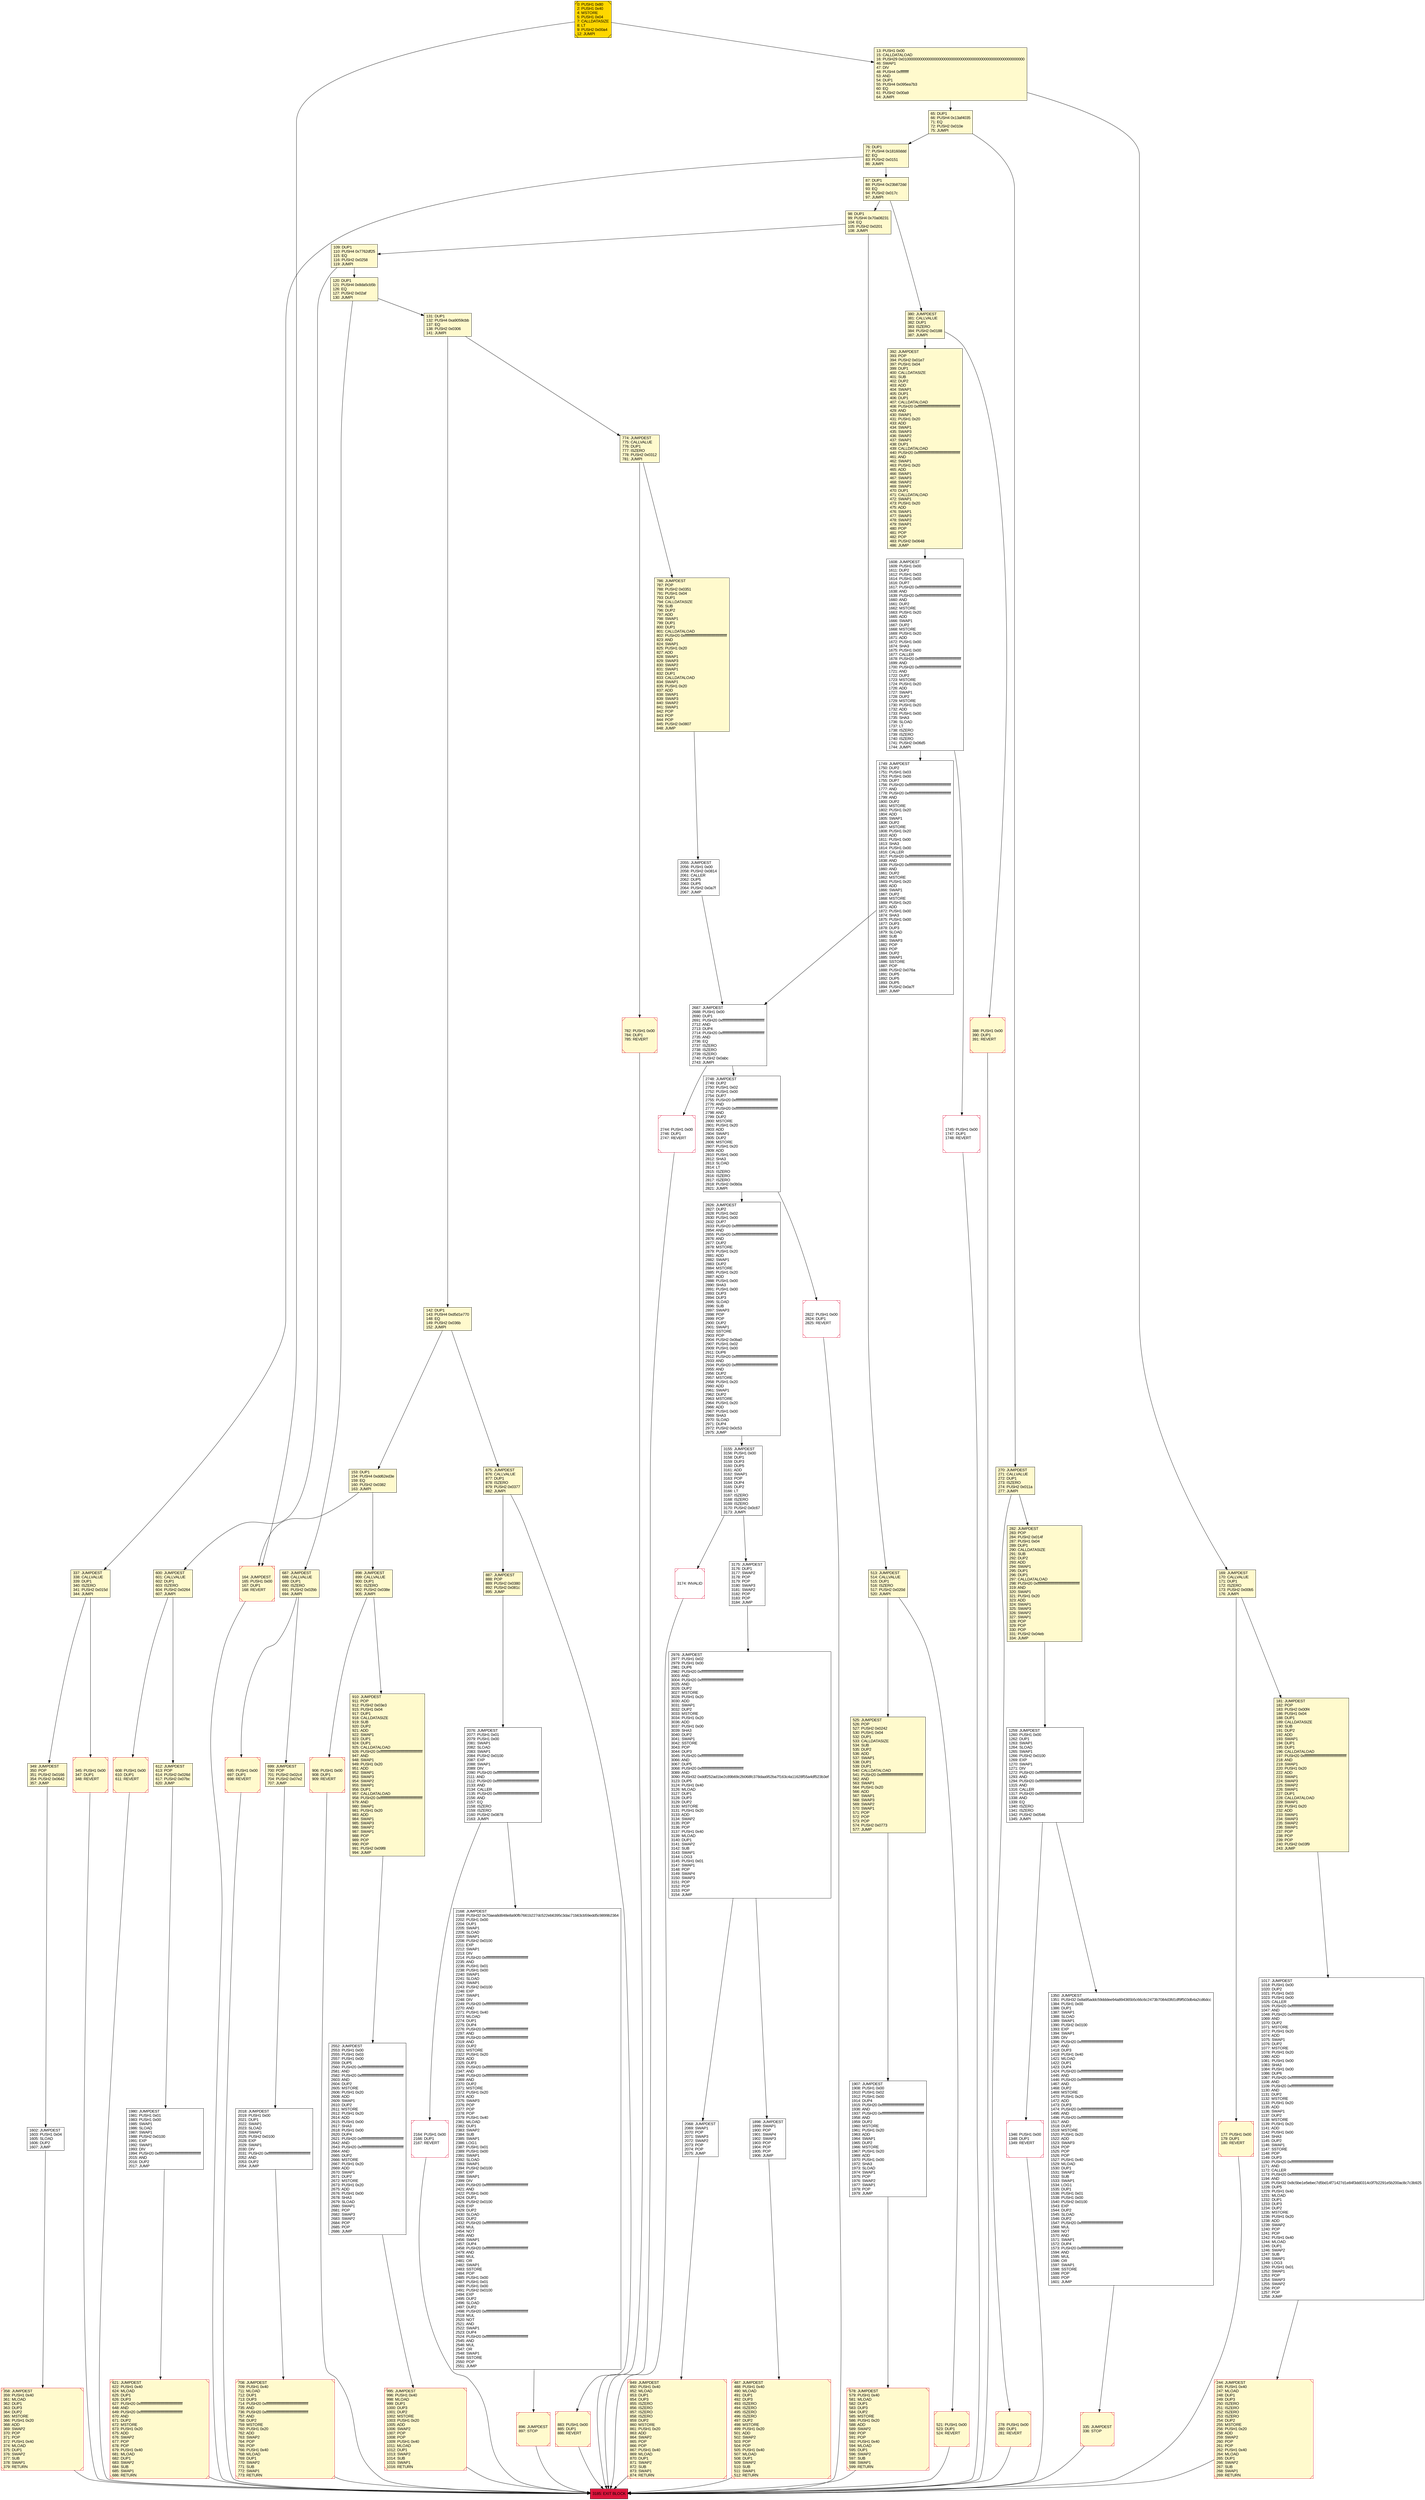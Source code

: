 digraph G {
bgcolor=transparent rankdir=UD;
node [shape=box style=filled color=black fillcolor=white fontname=arial fontcolor=black];
1907 [label="1907: JUMPDEST\l1908: PUSH1 0x00\l1910: PUSH1 0x02\l1912: PUSH1 0x00\l1914: DUP4\l1915: PUSH20 0xffffffffffffffffffffffffffffffffffffffff\l1936: AND\l1937: PUSH20 0xffffffffffffffffffffffffffffffffffffffff\l1958: AND\l1959: DUP2\l1960: MSTORE\l1961: PUSH1 0x20\l1963: ADD\l1964: SWAP1\l1965: DUP2\l1966: MSTORE\l1967: PUSH1 0x20\l1969: ADD\l1970: PUSH1 0x00\l1972: SHA3\l1973: SLOAD\l1974: SWAP1\l1975: POP\l1976: SWAP2\l1977: SWAP1\l1978: POP\l1979: JUMP\l" ];
2552 [label="2552: JUMPDEST\l2553: PUSH1 0x00\l2555: PUSH1 0x03\l2557: PUSH1 0x00\l2559: DUP5\l2560: PUSH20 0xffffffffffffffffffffffffffffffffffffffff\l2581: AND\l2582: PUSH20 0xffffffffffffffffffffffffffffffffffffffff\l2603: AND\l2604: DUP2\l2605: MSTORE\l2606: PUSH1 0x20\l2608: ADD\l2609: SWAP1\l2610: DUP2\l2611: MSTORE\l2612: PUSH1 0x20\l2614: ADD\l2615: PUSH1 0x00\l2617: SHA3\l2618: PUSH1 0x00\l2620: DUP4\l2621: PUSH20 0xffffffffffffffffffffffffffffffffffffffff\l2642: AND\l2643: PUSH20 0xffffffffffffffffffffffffffffffffffffffff\l2664: AND\l2665: DUP2\l2666: MSTORE\l2667: PUSH1 0x20\l2669: ADD\l2670: SWAP1\l2671: DUP2\l2672: MSTORE\l2673: PUSH1 0x20\l2675: ADD\l2676: PUSH1 0x00\l2678: SHA3\l2679: SLOAD\l2680: SWAP1\l2681: POP\l2682: SWAP3\l2683: SWAP2\l2684: POP\l2685: POP\l2686: JUMP\l" ];
3175 [label="3175: JUMPDEST\l3176: DUP1\l3177: SWAP2\l3178: POP\l3179: POP\l3180: SWAP3\l3181: SWAP2\l3182: POP\l3183: POP\l3184: JUMP\l" ];
1602 [label="1602: JUMPDEST\l1603: PUSH1 0x04\l1605: SLOAD\l1606: DUP2\l1607: JUMP\l" ];
177 [label="177: PUSH1 0x00\l179: DUP1\l180: REVERT\l" fillcolor=lemonchiffon shape=Msquare color=crimson ];
282 [label="282: JUMPDEST\l283: POP\l284: PUSH2 0x014f\l287: PUSH1 0x04\l289: DUP1\l290: CALLDATASIZE\l291: SUB\l292: DUP2\l293: ADD\l294: SWAP1\l295: DUP1\l296: DUP1\l297: CALLDATALOAD\l298: PUSH20 0xffffffffffffffffffffffffffffffffffffffff\l319: AND\l320: SWAP1\l321: PUSH1 0x20\l323: ADD\l324: SWAP1\l325: SWAP3\l326: SWAP2\l327: SWAP1\l328: POP\l329: POP\l330: POP\l331: PUSH2 0x04eb\l334: JUMP\l" fillcolor=lemonchiffon ];
169 [label="169: JUMPDEST\l170: CALLVALUE\l171: DUP1\l172: ISZERO\l173: PUSH2 0x00b5\l176: JUMPI\l" fillcolor=lemonchiffon ];
98 [label="98: DUP1\l99: PUSH4 0x70a08231\l104: EQ\l105: PUSH2 0x0201\l108: JUMPI\l" fillcolor=lemonchiffon ];
896 [label="896: JUMPDEST\l897: STOP\l" fillcolor=lemonchiffon shape=Msquare color=crimson ];
695 [label="695: PUSH1 0x00\l697: DUP1\l698: REVERT\l" fillcolor=lemonchiffon shape=Msquare color=crimson ];
708 [label="708: JUMPDEST\l709: PUSH1 0x40\l711: MLOAD\l712: DUP1\l713: DUP3\l714: PUSH20 0xffffffffffffffffffffffffffffffffffffffff\l735: AND\l736: PUSH20 0xffffffffffffffffffffffffffffffffffffffff\l757: AND\l758: DUP2\l759: MSTORE\l760: PUSH1 0x20\l762: ADD\l763: SWAP2\l764: POP\l765: POP\l766: PUSH1 0x40\l768: MLOAD\l769: DUP1\l770: SWAP2\l771: SUB\l772: SWAP1\l773: RETURN\l" fillcolor=lemonchiffon shape=Msquare color=crimson ];
153 [label="153: DUP1\l154: PUSH4 0xdd62ed3e\l159: EQ\l160: PUSH2 0x0382\l163: JUMPI\l" fillcolor=lemonchiffon ];
2744 [label="2744: PUSH1 0x00\l2746: DUP1\l2747: REVERT\l" shape=Msquare color=crimson ];
513 [label="513: JUMPDEST\l514: CALLVALUE\l515: DUP1\l516: ISZERO\l517: PUSH2 0x020d\l520: JUMPI\l" fillcolor=lemonchiffon ];
687 [label="687: JUMPDEST\l688: CALLVALUE\l689: DUP1\l690: ISZERO\l691: PUSH2 0x02bb\l694: JUMPI\l" fillcolor=lemonchiffon ];
525 [label="525: JUMPDEST\l526: POP\l527: PUSH2 0x0242\l530: PUSH1 0x04\l532: DUP1\l533: CALLDATASIZE\l534: SUB\l535: DUP2\l536: ADD\l537: SWAP1\l538: DUP1\l539: DUP1\l540: CALLDATALOAD\l541: PUSH20 0xffffffffffffffffffffffffffffffffffffffff\l562: AND\l563: SWAP1\l564: PUSH1 0x20\l566: ADD\l567: SWAP1\l568: SWAP3\l569: SWAP2\l570: SWAP1\l571: POP\l572: POP\l573: POP\l574: PUSH2 0x0773\l577: JUMP\l" fillcolor=lemonchiffon ];
1980 [label="1980: JUMPDEST\l1981: PUSH1 0x01\l1983: PUSH1 0x00\l1985: SWAP1\l1986: SLOAD\l1987: SWAP1\l1988: PUSH2 0x0100\l1991: EXP\l1992: SWAP1\l1993: DIV\l1994: PUSH20 0xffffffffffffffffffffffffffffffffffffffff\l2015: AND\l2016: DUP2\l2017: JUMP\l" ];
164 [label="164: JUMPDEST\l165: PUSH1 0x00\l167: DUP1\l168: REVERT\l" fillcolor=lemonchiffon shape=Msquare color=crimson ];
349 [label="349: JUMPDEST\l350: POP\l351: PUSH2 0x0166\l354: PUSH2 0x0642\l357: JUMP\l" fillcolor=lemonchiffon ];
1608 [label="1608: JUMPDEST\l1609: PUSH1 0x00\l1611: DUP2\l1612: PUSH1 0x03\l1614: PUSH1 0x00\l1616: DUP7\l1617: PUSH20 0xffffffffffffffffffffffffffffffffffffffff\l1638: AND\l1639: PUSH20 0xffffffffffffffffffffffffffffffffffffffff\l1660: AND\l1661: DUP2\l1662: MSTORE\l1663: PUSH1 0x20\l1665: ADD\l1666: SWAP1\l1667: DUP2\l1668: MSTORE\l1669: PUSH1 0x20\l1671: ADD\l1672: PUSH1 0x00\l1674: SHA3\l1675: PUSH1 0x00\l1677: CALLER\l1678: PUSH20 0xffffffffffffffffffffffffffffffffffffffff\l1699: AND\l1700: PUSH20 0xffffffffffffffffffffffffffffffffffffffff\l1721: AND\l1722: DUP2\l1723: MSTORE\l1724: PUSH1 0x20\l1726: ADD\l1727: SWAP1\l1728: DUP2\l1729: MSTORE\l1730: PUSH1 0x20\l1732: ADD\l1733: PUSH1 0x00\l1735: SHA3\l1736: SLOAD\l1737: LT\l1738: ISZERO\l1739: ISZERO\l1740: ISZERO\l1741: PUSH2 0x06d5\l1744: JUMPI\l" ];
388 [label="388: PUSH1 0x00\l390: DUP1\l391: REVERT\l" fillcolor=lemonchiffon shape=Msquare color=crimson ];
2822 [label="2822: PUSH1 0x00\l2824: DUP1\l2825: REVERT\l" shape=Msquare color=crimson ];
521 [label="521: PUSH1 0x00\l523: DUP1\l524: REVERT\l" fillcolor=lemonchiffon shape=Msquare color=crimson ];
906 [label="906: PUSH1 0x00\l908: DUP1\l909: REVERT\l" fillcolor=lemonchiffon shape=Msquare color=crimson ];
142 [label="142: DUP1\l143: PUSH4 0xd5d1e770\l148: EQ\l149: PUSH2 0x036b\l152: JUMPI\l" fillcolor=lemonchiffon ];
782 [label="782: PUSH1 0x00\l784: DUP1\l785: REVERT\l" fillcolor=lemonchiffon shape=Msquare color=crimson ];
1898 [label="1898: JUMPDEST\l1899: SWAP1\l1900: POP\l1901: SWAP4\l1902: SWAP3\l1903: POP\l1904: POP\l1905: POP\l1906: JUMP\l" ];
2068 [label="2068: JUMPDEST\l2069: SWAP1\l2070: POP\l2071: SWAP3\l2072: SWAP2\l2073: POP\l2074: POP\l2075: JUMP\l" ];
875 [label="875: JUMPDEST\l876: CALLVALUE\l877: DUP1\l878: ISZERO\l879: PUSH2 0x0377\l882: JUMPI\l" fillcolor=lemonchiffon ];
1749 [label="1749: JUMPDEST\l1750: DUP2\l1751: PUSH1 0x03\l1753: PUSH1 0x00\l1755: DUP7\l1756: PUSH20 0xffffffffffffffffffffffffffffffffffffffff\l1777: AND\l1778: PUSH20 0xffffffffffffffffffffffffffffffffffffffff\l1799: AND\l1800: DUP2\l1801: MSTORE\l1802: PUSH1 0x20\l1804: ADD\l1805: SWAP1\l1806: DUP2\l1807: MSTORE\l1808: PUSH1 0x20\l1810: ADD\l1811: PUSH1 0x00\l1813: SHA3\l1814: PUSH1 0x00\l1816: CALLER\l1817: PUSH20 0xffffffffffffffffffffffffffffffffffffffff\l1838: AND\l1839: PUSH20 0xffffffffffffffffffffffffffffffffffffffff\l1860: AND\l1861: DUP2\l1862: MSTORE\l1863: PUSH1 0x20\l1865: ADD\l1866: SWAP1\l1867: DUP2\l1868: MSTORE\l1869: PUSH1 0x20\l1871: ADD\l1872: PUSH1 0x00\l1874: SHA3\l1875: PUSH1 0x00\l1877: DUP3\l1878: DUP3\l1879: SLOAD\l1880: SUB\l1881: SWAP3\l1882: POP\l1883: POP\l1884: DUP2\l1885: SWAP1\l1886: SSTORE\l1887: POP\l1888: PUSH2 0x076a\l1891: DUP5\l1892: DUP5\l1893: DUP5\l1894: PUSH2 0x0a7f\l1897: JUMP\l" ];
278 [label="278: PUSH1 0x00\l280: DUP1\l281: REVERT\l" fillcolor=lemonchiffon shape=Msquare color=crimson ];
699 [label="699: JUMPDEST\l700: POP\l701: PUSH2 0x02c4\l704: PUSH2 0x07e2\l707: JUMP\l" fillcolor=lemonchiffon ];
887 [label="887: JUMPDEST\l888: POP\l889: PUSH2 0x0380\l892: PUSH2 0x081c\l895: JUMP\l" fillcolor=lemonchiffon ];
621 [label="621: JUMPDEST\l622: PUSH1 0x40\l624: MLOAD\l625: DUP1\l626: DUP3\l627: PUSH20 0xffffffffffffffffffffffffffffffffffffffff\l648: AND\l649: PUSH20 0xffffffffffffffffffffffffffffffffffffffff\l670: AND\l671: DUP2\l672: MSTORE\l673: PUSH1 0x20\l675: ADD\l676: SWAP2\l677: POP\l678: POP\l679: PUSH1 0x40\l681: MLOAD\l682: DUP1\l683: SWAP2\l684: SUB\l685: SWAP1\l686: RETURN\l" fillcolor=lemonchiffon shape=Msquare color=crimson ];
87 [label="87: DUP1\l88: PUSH4 0x23b872dd\l93: EQ\l94: PUSH2 0x017c\l97: JUMPI\l" fillcolor=lemonchiffon ];
608 [label="608: PUSH1 0x00\l610: DUP1\l611: REVERT\l" fillcolor=lemonchiffon shape=Msquare color=crimson ];
612 [label="612: JUMPDEST\l613: POP\l614: PUSH2 0x026d\l617: PUSH2 0x07bc\l620: JUMP\l" fillcolor=lemonchiffon ];
2748 [label="2748: JUMPDEST\l2749: DUP2\l2750: PUSH1 0x02\l2752: PUSH1 0x00\l2754: DUP7\l2755: PUSH20 0xffffffffffffffffffffffffffffffffffffffff\l2776: AND\l2777: PUSH20 0xffffffffffffffffffffffffffffffffffffffff\l2798: AND\l2799: DUP2\l2800: MSTORE\l2801: PUSH1 0x20\l2803: ADD\l2804: SWAP1\l2805: DUP2\l2806: MSTORE\l2807: PUSH1 0x20\l2809: ADD\l2810: PUSH1 0x00\l2812: SHA3\l2813: SLOAD\l2814: LT\l2815: ISZERO\l2816: ISZERO\l2817: ISZERO\l2818: PUSH2 0x0b0a\l2821: JUMPI\l" ];
120 [label="120: DUP1\l121: PUSH4 0x8da5cb5b\l126: EQ\l127: PUSH2 0x02af\l130: JUMPI\l" fillcolor=lemonchiffon ];
1350 [label="1350: JUMPDEST\l1351: PUSH32 0x8a95addc59dddee94a894365b5c66c6c2473b7084d3fd1df9f503db4a2cd6dcc\l1384: PUSH1 0x00\l1386: DUP1\l1387: SWAP1\l1388: SLOAD\l1389: SWAP1\l1390: PUSH2 0x0100\l1393: EXP\l1394: SWAP1\l1395: DIV\l1396: PUSH20 0xffffffffffffffffffffffffffffffffffffffff\l1417: AND\l1418: DUP3\l1419: PUSH1 0x40\l1421: MLOAD\l1422: DUP1\l1423: DUP4\l1424: PUSH20 0xffffffffffffffffffffffffffffffffffffffff\l1445: AND\l1446: PUSH20 0xffffffffffffffffffffffffffffffffffffffff\l1467: AND\l1468: DUP2\l1469: MSTORE\l1470: PUSH1 0x20\l1472: ADD\l1473: DUP3\l1474: PUSH20 0xffffffffffffffffffffffffffffffffffffffff\l1495: AND\l1496: PUSH20 0xffffffffffffffffffffffffffffffffffffffff\l1517: AND\l1518: DUP2\l1519: MSTORE\l1520: PUSH1 0x20\l1522: ADD\l1523: SWAP3\l1524: POP\l1525: POP\l1526: POP\l1527: PUSH1 0x40\l1529: MLOAD\l1530: DUP1\l1531: SWAP2\l1532: SUB\l1533: SWAP1\l1534: LOG1\l1535: DUP1\l1536: PUSH1 0x01\l1538: PUSH1 0x00\l1540: PUSH2 0x0100\l1543: EXP\l1544: DUP2\l1545: SLOAD\l1546: DUP2\l1547: PUSH20 0xffffffffffffffffffffffffffffffffffffffff\l1568: MUL\l1569: NOT\l1570: AND\l1571: SWAP1\l1572: DUP4\l1573: PUSH20 0xffffffffffffffffffffffffffffffffffffffff\l1594: AND\l1595: MUL\l1596: OR\l1597: SWAP1\l1598: SSTORE\l1599: POP\l1600: POP\l1601: JUMP\l" ];
244 [label="244: JUMPDEST\l245: PUSH1 0x40\l247: MLOAD\l248: DUP1\l249: DUP3\l250: ISZERO\l251: ISZERO\l252: ISZERO\l253: ISZERO\l254: DUP2\l255: MSTORE\l256: PUSH1 0x20\l258: ADD\l259: SWAP2\l260: POP\l261: POP\l262: PUSH1 0x40\l264: MLOAD\l265: DUP1\l266: SWAP2\l267: SUB\l268: SWAP1\l269: RETURN\l" fillcolor=lemonchiffon shape=Msquare color=crimson ];
2076 [label="2076: JUMPDEST\l2077: PUSH1 0x01\l2079: PUSH1 0x00\l2081: SWAP1\l2082: SLOAD\l2083: SWAP1\l2084: PUSH2 0x0100\l2087: EXP\l2088: SWAP1\l2089: DIV\l2090: PUSH20 0xffffffffffffffffffffffffffffffffffffffff\l2111: AND\l2112: PUSH20 0xffffffffffffffffffffffffffffffffffffffff\l2133: AND\l2134: CALLER\l2135: PUSH20 0xffffffffffffffffffffffffffffffffffffffff\l2156: AND\l2157: EQ\l2158: ISZERO\l2159: ISZERO\l2160: PUSH2 0x0878\l2163: JUMPI\l" ];
2826 [label="2826: JUMPDEST\l2827: DUP2\l2828: PUSH1 0x02\l2830: PUSH1 0x00\l2832: DUP7\l2833: PUSH20 0xffffffffffffffffffffffffffffffffffffffff\l2854: AND\l2855: PUSH20 0xffffffffffffffffffffffffffffffffffffffff\l2876: AND\l2877: DUP2\l2878: MSTORE\l2879: PUSH1 0x20\l2881: ADD\l2882: SWAP1\l2883: DUP2\l2884: MSTORE\l2885: PUSH1 0x20\l2887: ADD\l2888: PUSH1 0x00\l2890: SHA3\l2891: PUSH1 0x00\l2893: DUP3\l2894: DUP3\l2895: SLOAD\l2896: SUB\l2897: SWAP3\l2898: POP\l2899: POP\l2900: DUP2\l2901: SWAP1\l2902: SSTORE\l2903: POP\l2904: PUSH2 0x0ba0\l2907: PUSH1 0x02\l2909: PUSH1 0x00\l2911: DUP6\l2912: PUSH20 0xffffffffffffffffffffffffffffffffffffffff\l2933: AND\l2934: PUSH20 0xffffffffffffffffffffffffffffffffffffffff\l2955: AND\l2956: DUP2\l2957: MSTORE\l2958: PUSH1 0x20\l2960: ADD\l2961: SWAP1\l2962: DUP2\l2963: MSTORE\l2964: PUSH1 0x20\l2966: ADD\l2967: PUSH1 0x00\l2969: SHA3\l2970: SLOAD\l2971: DUP4\l2972: PUSH2 0x0c53\l2975: JUMP\l" ];
898 [label="898: JUMPDEST\l899: CALLVALUE\l900: DUP1\l901: ISZERO\l902: PUSH2 0x038e\l905: JUMPI\l" fillcolor=lemonchiffon ];
270 [label="270: JUMPDEST\l271: CALLVALUE\l272: DUP1\l273: ISZERO\l274: PUSH2 0x011a\l277: JUMPI\l" fillcolor=lemonchiffon ];
910 [label="910: JUMPDEST\l911: POP\l912: PUSH2 0x03e3\l915: PUSH1 0x04\l917: DUP1\l918: CALLDATASIZE\l919: SUB\l920: DUP2\l921: ADD\l922: SWAP1\l923: DUP1\l924: DUP1\l925: CALLDATALOAD\l926: PUSH20 0xffffffffffffffffffffffffffffffffffffffff\l947: AND\l948: SWAP1\l949: PUSH1 0x20\l951: ADD\l952: SWAP1\l953: SWAP3\l954: SWAP2\l955: SWAP1\l956: DUP1\l957: CALLDATALOAD\l958: PUSH20 0xffffffffffffffffffffffffffffffffffffffff\l979: AND\l980: SWAP1\l981: PUSH1 0x20\l983: ADD\l984: SWAP1\l985: SWAP3\l986: SWAP2\l987: SWAP1\l988: POP\l989: POP\l990: POP\l991: PUSH2 0x09f8\l994: JUMP\l" fillcolor=lemonchiffon ];
995 [label="995: JUMPDEST\l996: PUSH1 0x40\l998: MLOAD\l999: DUP1\l1000: DUP3\l1001: DUP2\l1002: MSTORE\l1003: PUSH1 0x20\l1005: ADD\l1006: SWAP2\l1007: POP\l1008: POP\l1009: PUSH1 0x40\l1011: MLOAD\l1012: DUP1\l1013: SWAP2\l1014: SUB\l1015: SWAP1\l1016: RETURN\l" fillcolor=lemonchiffon shape=Msquare color=crimson ];
883 [label="883: PUSH1 0x00\l885: DUP1\l886: REVERT\l" fillcolor=lemonchiffon shape=Msquare color=crimson ];
131 [label="131: DUP1\l132: PUSH4 0xa9059cbb\l137: EQ\l138: PUSH2 0x0306\l141: JUMPI\l" fillcolor=lemonchiffon ];
2018 [label="2018: JUMPDEST\l2019: PUSH1 0x00\l2021: DUP1\l2022: SWAP1\l2023: SLOAD\l2024: SWAP1\l2025: PUSH2 0x0100\l2028: EXP\l2029: SWAP1\l2030: DIV\l2031: PUSH20 0xffffffffffffffffffffffffffffffffffffffff\l2052: AND\l2053: DUP2\l2054: JUMP\l" ];
358 [label="358: JUMPDEST\l359: PUSH1 0x40\l361: MLOAD\l362: DUP1\l363: DUP3\l364: DUP2\l365: MSTORE\l366: PUSH1 0x20\l368: ADD\l369: SWAP2\l370: POP\l371: POP\l372: PUSH1 0x40\l374: MLOAD\l375: DUP1\l376: SWAP2\l377: SUB\l378: SWAP1\l379: RETURN\l" fillcolor=lemonchiffon shape=Msquare color=crimson ];
2164 [label="2164: PUSH1 0x00\l2166: DUP1\l2167: REVERT\l" shape=Msquare color=crimson ];
0 [label="0: PUSH1 0x80\l2: PUSH1 0x40\l4: MSTORE\l5: PUSH1 0x04\l7: CALLDATASIZE\l8: LT\l9: PUSH2 0x00a4\l12: JUMPI\l" fillcolor=lemonchiffon shape=Msquare fillcolor=gold ];
774 [label="774: JUMPDEST\l775: CALLVALUE\l776: DUP1\l777: ISZERO\l778: PUSH2 0x0312\l781: JUMPI\l" fillcolor=lemonchiffon ];
3174 [label="3174: INVALID\l" shape=Msquare color=crimson ];
76 [label="76: DUP1\l77: PUSH4 0x18160ddd\l82: EQ\l83: PUSH2 0x0151\l86: JUMPI\l" fillcolor=lemonchiffon ];
335 [label="335: JUMPDEST\l336: STOP\l" fillcolor=lemonchiffon shape=Msquare color=crimson ];
487 [label="487: JUMPDEST\l488: PUSH1 0x40\l490: MLOAD\l491: DUP1\l492: DUP3\l493: ISZERO\l494: ISZERO\l495: ISZERO\l496: ISZERO\l497: DUP2\l498: MSTORE\l499: PUSH1 0x20\l501: ADD\l502: SWAP2\l503: POP\l504: POP\l505: PUSH1 0x40\l507: MLOAD\l508: DUP1\l509: SWAP2\l510: SUB\l511: SWAP1\l512: RETURN\l" fillcolor=lemonchiffon shape=Msquare color=crimson ];
337 [label="337: JUMPDEST\l338: CALLVALUE\l339: DUP1\l340: ISZERO\l341: PUSH2 0x015d\l344: JUMPI\l" fillcolor=lemonchiffon ];
65 [label="65: DUP1\l66: PUSH4 0x13af4035\l71: EQ\l72: PUSH2 0x010e\l75: JUMPI\l" fillcolor=lemonchiffon ];
181 [label="181: JUMPDEST\l182: POP\l183: PUSH2 0x00f4\l186: PUSH1 0x04\l188: DUP1\l189: CALLDATASIZE\l190: SUB\l191: DUP2\l192: ADD\l193: SWAP1\l194: DUP1\l195: DUP1\l196: CALLDATALOAD\l197: PUSH20 0xffffffffffffffffffffffffffffffffffffffff\l218: AND\l219: SWAP1\l220: PUSH1 0x20\l222: ADD\l223: SWAP1\l224: SWAP3\l225: SWAP2\l226: SWAP1\l227: DUP1\l228: CALLDATALOAD\l229: SWAP1\l230: PUSH1 0x20\l232: ADD\l233: SWAP1\l234: SWAP3\l235: SWAP2\l236: SWAP1\l237: POP\l238: POP\l239: POP\l240: PUSH2 0x03f9\l243: JUMP\l" fillcolor=lemonchiffon ];
1346 [label="1346: PUSH1 0x00\l1348: DUP1\l1349: REVERT\l" shape=Msquare color=crimson ];
3155 [label="3155: JUMPDEST\l3156: PUSH1 0x00\l3158: DUP1\l3159: DUP3\l3160: DUP5\l3161: ADD\l3162: SWAP1\l3163: POP\l3164: DUP4\l3165: DUP2\l3166: LT\l3167: ISZERO\l3168: ISZERO\l3169: ISZERO\l3170: PUSH2 0x0c67\l3173: JUMPI\l" ];
13 [label="13: PUSH1 0x00\l15: CALLDATALOAD\l16: PUSH29 0x0100000000000000000000000000000000000000000000000000000000\l46: SWAP1\l47: DIV\l48: PUSH4 0xffffffff\l53: AND\l54: DUP1\l55: PUSH4 0x095ea7b3\l60: EQ\l61: PUSH2 0x00a9\l64: JUMPI\l" fillcolor=lemonchiffon ];
849 [label="849: JUMPDEST\l850: PUSH1 0x40\l852: MLOAD\l853: DUP1\l854: DUP3\l855: ISZERO\l856: ISZERO\l857: ISZERO\l858: ISZERO\l859: DUP2\l860: MSTORE\l861: PUSH1 0x20\l863: ADD\l864: SWAP2\l865: POP\l866: POP\l867: PUSH1 0x40\l869: MLOAD\l870: DUP1\l871: SWAP2\l872: SUB\l873: SWAP1\l874: RETURN\l" fillcolor=lemonchiffon shape=Msquare color=crimson ];
1017 [label="1017: JUMPDEST\l1018: PUSH1 0x00\l1020: DUP2\l1021: PUSH1 0x03\l1023: PUSH1 0x00\l1025: CALLER\l1026: PUSH20 0xffffffffffffffffffffffffffffffffffffffff\l1047: AND\l1048: PUSH20 0xffffffffffffffffffffffffffffffffffffffff\l1069: AND\l1070: DUP2\l1071: MSTORE\l1072: PUSH1 0x20\l1074: ADD\l1075: SWAP1\l1076: DUP2\l1077: MSTORE\l1078: PUSH1 0x20\l1080: ADD\l1081: PUSH1 0x00\l1083: SHA3\l1084: PUSH1 0x00\l1086: DUP6\l1087: PUSH20 0xffffffffffffffffffffffffffffffffffffffff\l1108: AND\l1109: PUSH20 0xffffffffffffffffffffffffffffffffffffffff\l1130: AND\l1131: DUP2\l1132: MSTORE\l1133: PUSH1 0x20\l1135: ADD\l1136: SWAP1\l1137: DUP2\l1138: MSTORE\l1139: PUSH1 0x20\l1141: ADD\l1142: PUSH1 0x00\l1144: SHA3\l1145: DUP2\l1146: SWAP1\l1147: SSTORE\l1148: POP\l1149: DUP3\l1150: PUSH20 0xffffffffffffffffffffffffffffffffffffffff\l1171: AND\l1172: CALLER\l1173: PUSH20 0xffffffffffffffffffffffffffffffffffffffff\l1194: AND\l1195: PUSH32 0x8c5be1e5ebec7d5bd14f71427d1e84f3dd0314c0f7b2291e5b200ac8c7c3b925\l1228: DUP5\l1229: PUSH1 0x40\l1231: MLOAD\l1232: DUP1\l1233: DUP3\l1234: DUP2\l1235: MSTORE\l1236: PUSH1 0x20\l1238: ADD\l1239: SWAP2\l1240: POP\l1241: POP\l1242: PUSH1 0x40\l1244: MLOAD\l1245: DUP1\l1246: SWAP2\l1247: SUB\l1248: SWAP1\l1249: LOG3\l1250: PUSH1 0x01\l1252: SWAP1\l1253: POP\l1254: SWAP3\l1255: SWAP2\l1256: POP\l1257: POP\l1258: JUMP\l" ];
380 [label="380: JUMPDEST\l381: CALLVALUE\l382: DUP1\l383: ISZERO\l384: PUSH2 0x0188\l387: JUMPI\l" fillcolor=lemonchiffon ];
1745 [label="1745: PUSH1 0x00\l1747: DUP1\l1748: REVERT\l" shape=Msquare color=crimson ];
3185 [label="3185: EXIT BLOCK\l" fillcolor=crimson ];
578 [label="578: JUMPDEST\l579: PUSH1 0x40\l581: MLOAD\l582: DUP1\l583: DUP3\l584: DUP2\l585: MSTORE\l586: PUSH1 0x20\l588: ADD\l589: SWAP2\l590: POP\l591: POP\l592: PUSH1 0x40\l594: MLOAD\l595: DUP1\l596: SWAP2\l597: SUB\l598: SWAP1\l599: RETURN\l" fillcolor=lemonchiffon shape=Msquare color=crimson ];
109 [label="109: DUP1\l110: PUSH4 0x7762df25\l115: EQ\l116: PUSH2 0x0258\l119: JUMPI\l" fillcolor=lemonchiffon ];
392 [label="392: JUMPDEST\l393: POP\l394: PUSH2 0x01e7\l397: PUSH1 0x04\l399: DUP1\l400: CALLDATASIZE\l401: SUB\l402: DUP2\l403: ADD\l404: SWAP1\l405: DUP1\l406: DUP1\l407: CALLDATALOAD\l408: PUSH20 0xffffffffffffffffffffffffffffffffffffffff\l429: AND\l430: SWAP1\l431: PUSH1 0x20\l433: ADD\l434: SWAP1\l435: SWAP3\l436: SWAP2\l437: SWAP1\l438: DUP1\l439: CALLDATALOAD\l440: PUSH20 0xffffffffffffffffffffffffffffffffffffffff\l461: AND\l462: SWAP1\l463: PUSH1 0x20\l465: ADD\l466: SWAP1\l467: SWAP3\l468: SWAP2\l469: SWAP1\l470: DUP1\l471: CALLDATALOAD\l472: SWAP1\l473: PUSH1 0x20\l475: ADD\l476: SWAP1\l477: SWAP3\l478: SWAP2\l479: SWAP1\l480: POP\l481: POP\l482: POP\l483: PUSH2 0x0648\l486: JUMP\l" fillcolor=lemonchiffon ];
786 [label="786: JUMPDEST\l787: POP\l788: PUSH2 0x0351\l791: PUSH1 0x04\l793: DUP1\l794: CALLDATASIZE\l795: SUB\l796: DUP2\l797: ADD\l798: SWAP1\l799: DUP1\l800: DUP1\l801: CALLDATALOAD\l802: PUSH20 0xffffffffffffffffffffffffffffffffffffffff\l823: AND\l824: SWAP1\l825: PUSH1 0x20\l827: ADD\l828: SWAP1\l829: SWAP3\l830: SWAP2\l831: SWAP1\l832: DUP1\l833: CALLDATALOAD\l834: SWAP1\l835: PUSH1 0x20\l837: ADD\l838: SWAP1\l839: SWAP3\l840: SWAP2\l841: SWAP1\l842: POP\l843: POP\l844: POP\l845: PUSH2 0x0807\l848: JUMP\l" fillcolor=lemonchiffon ];
2168 [label="2168: JUMPDEST\l2169: PUSH32 0x70aea8d848e8a90fb7661b227dc522eb6395c3dac71b63cb59edd5c9899b2364\l2202: PUSH1 0x00\l2204: DUP1\l2205: SWAP1\l2206: SLOAD\l2207: SWAP1\l2208: PUSH2 0x0100\l2211: EXP\l2212: SWAP1\l2213: DIV\l2214: PUSH20 0xffffffffffffffffffffffffffffffffffffffff\l2235: AND\l2236: PUSH1 0x01\l2238: PUSH1 0x00\l2240: SWAP1\l2241: SLOAD\l2242: SWAP1\l2243: PUSH2 0x0100\l2246: EXP\l2247: SWAP1\l2248: DIV\l2249: PUSH20 0xffffffffffffffffffffffffffffffffffffffff\l2270: AND\l2271: PUSH1 0x40\l2273: MLOAD\l2274: DUP1\l2275: DUP4\l2276: PUSH20 0xffffffffffffffffffffffffffffffffffffffff\l2297: AND\l2298: PUSH20 0xffffffffffffffffffffffffffffffffffffffff\l2319: AND\l2320: DUP2\l2321: MSTORE\l2322: PUSH1 0x20\l2324: ADD\l2325: DUP3\l2326: PUSH20 0xffffffffffffffffffffffffffffffffffffffff\l2347: AND\l2348: PUSH20 0xffffffffffffffffffffffffffffffffffffffff\l2369: AND\l2370: DUP2\l2371: MSTORE\l2372: PUSH1 0x20\l2374: ADD\l2375: SWAP3\l2376: POP\l2377: POP\l2378: POP\l2379: PUSH1 0x40\l2381: MLOAD\l2382: DUP1\l2383: SWAP2\l2384: SUB\l2385: SWAP1\l2386: LOG1\l2387: PUSH1 0x01\l2389: PUSH1 0x00\l2391: SWAP1\l2392: SLOAD\l2393: SWAP1\l2394: PUSH2 0x0100\l2397: EXP\l2398: SWAP1\l2399: DIV\l2400: PUSH20 0xffffffffffffffffffffffffffffffffffffffff\l2421: AND\l2422: PUSH1 0x00\l2424: DUP1\l2425: PUSH2 0x0100\l2428: EXP\l2429: DUP2\l2430: SLOAD\l2431: DUP2\l2432: PUSH20 0xffffffffffffffffffffffffffffffffffffffff\l2453: MUL\l2454: NOT\l2455: AND\l2456: SWAP1\l2457: DUP4\l2458: PUSH20 0xffffffffffffffffffffffffffffffffffffffff\l2479: AND\l2480: MUL\l2481: OR\l2482: SWAP1\l2483: SSTORE\l2484: POP\l2485: PUSH1 0x00\l2487: PUSH1 0x01\l2489: PUSH1 0x00\l2491: PUSH2 0x0100\l2494: EXP\l2495: DUP2\l2496: SLOAD\l2497: DUP2\l2498: PUSH20 0xffffffffffffffffffffffffffffffffffffffff\l2519: MUL\l2520: NOT\l2521: AND\l2522: SWAP1\l2523: DUP4\l2524: PUSH20 0xffffffffffffffffffffffffffffffffffffffff\l2545: AND\l2546: MUL\l2547: OR\l2548: SWAP1\l2549: SSTORE\l2550: POP\l2551: JUMP\l" ];
600 [label="600: JUMPDEST\l601: CALLVALUE\l602: DUP1\l603: ISZERO\l604: PUSH2 0x0264\l607: JUMPI\l" fillcolor=lemonchiffon ];
345 [label="345: PUSH1 0x00\l347: DUP1\l348: REVERT\l" fillcolor=lemonchiffon shape=Msquare color=crimson ];
2976 [label="2976: JUMPDEST\l2977: PUSH1 0x02\l2979: PUSH1 0x00\l2981: DUP6\l2982: PUSH20 0xffffffffffffffffffffffffffffffffffffffff\l3003: AND\l3004: PUSH20 0xffffffffffffffffffffffffffffffffffffffff\l3025: AND\l3026: DUP2\l3027: MSTORE\l3028: PUSH1 0x20\l3030: ADD\l3031: SWAP1\l3032: DUP2\l3033: MSTORE\l3034: PUSH1 0x20\l3036: ADD\l3037: PUSH1 0x00\l3039: SHA3\l3040: DUP2\l3041: SWAP1\l3042: SSTORE\l3043: POP\l3044: DUP3\l3045: PUSH20 0xffffffffffffffffffffffffffffffffffffffff\l3066: AND\l3067: DUP5\l3068: PUSH20 0xffffffffffffffffffffffffffffffffffffffff\l3089: AND\l3090: PUSH32 0xddf252ad1be2c89b69c2b068fc378daa952ba7f163c4a11628f55a4df523b3ef\l3123: DUP5\l3124: PUSH1 0x40\l3126: MLOAD\l3127: DUP1\l3128: DUP3\l3129: DUP2\l3130: MSTORE\l3131: PUSH1 0x20\l3133: ADD\l3134: SWAP2\l3135: POP\l3136: POP\l3137: PUSH1 0x40\l3139: MLOAD\l3140: DUP1\l3141: SWAP2\l3142: SUB\l3143: SWAP1\l3144: LOG3\l3145: PUSH1 0x01\l3147: SWAP1\l3148: POP\l3149: SWAP4\l3150: SWAP3\l3151: POP\l3152: POP\l3153: POP\l3154: JUMP\l" ];
2687 [label="2687: JUMPDEST\l2688: PUSH1 0x00\l2690: DUP1\l2691: PUSH20 0xffffffffffffffffffffffffffffffffffffffff\l2712: AND\l2713: DUP4\l2714: PUSH20 0xffffffffffffffffffffffffffffffffffffffff\l2735: AND\l2736: EQ\l2737: ISZERO\l2738: ISZERO\l2739: ISZERO\l2740: PUSH2 0x0abc\l2743: JUMPI\l" ];
1259 [label="1259: JUMPDEST\l1260: PUSH1 0x00\l1262: DUP1\l1263: SWAP1\l1264: SLOAD\l1265: SWAP1\l1266: PUSH2 0x0100\l1269: EXP\l1270: SWAP1\l1271: DIV\l1272: PUSH20 0xffffffffffffffffffffffffffffffffffffffff\l1293: AND\l1294: PUSH20 0xffffffffffffffffffffffffffffffffffffffff\l1315: AND\l1316: CALLER\l1317: PUSH20 0xffffffffffffffffffffffffffffffffffffffff\l1338: AND\l1339: EQ\l1340: ISZERO\l1341: ISZERO\l1342: PUSH2 0x0546\l1345: JUMPI\l" ];
2055 [label="2055: JUMPDEST\l2056: PUSH1 0x00\l2058: PUSH2 0x0814\l2061: CALLER\l2062: DUP5\l2063: DUP5\l2064: PUSH2 0x0a7f\l2067: JUMP\l" ];
1745 -> 3185;
2055 -> 2687;
898 -> 910;
65 -> 76;
786 -> 2055;
131 -> 774;
181 -> 1017;
2748 -> 2826;
120 -> 131;
525 -> 1907;
142 -> 875;
849 -> 3185;
1259 -> 1346;
1980 -> 621;
995 -> 3185;
337 -> 345;
1017 -> 244;
87 -> 380;
349 -> 1602;
3155 -> 3174;
600 -> 612;
109 -> 120;
2687 -> 2748;
2018 -> 708;
1749 -> 2687;
2976 -> 2068;
621 -> 3185;
87 -> 98;
153 -> 898;
388 -> 3185;
1602 -> 358;
906 -> 3185;
120 -> 687;
270 -> 282;
98 -> 109;
177 -> 3185;
612 -> 1980;
875 -> 883;
896 -> 3185;
898 -> 906;
695 -> 3185;
2687 -> 2744;
2744 -> 3185;
282 -> 1259;
887 -> 2076;
169 -> 181;
1907 -> 578;
774 -> 782;
131 -> 142;
270 -> 278;
13 -> 169;
337 -> 349;
578 -> 3185;
169 -> 177;
109 -> 600;
513 -> 525;
76 -> 337;
98 -> 513;
345 -> 3185;
687 -> 695;
875 -> 887;
65 -> 270;
1346 -> 3185;
1608 -> 1749;
76 -> 87;
380 -> 392;
1350 -> 335;
2076 -> 2164;
687 -> 699;
2826 -> 3155;
883 -> 3185;
358 -> 3185;
2164 -> 3185;
3174 -> 3185;
335 -> 3185;
487 -> 3185;
774 -> 786;
608 -> 3185;
513 -> 521;
0 -> 13;
142 -> 153;
600 -> 608;
13 -> 65;
153 -> 164;
1259 -> 1350;
244 -> 3185;
2076 -> 2168;
278 -> 3185;
380 -> 388;
910 -> 2552;
164 -> 3185;
392 -> 1608;
1608 -> 1745;
2552 -> 995;
2822 -> 3185;
2976 -> 1898;
521 -> 3185;
2068 -> 849;
782 -> 3185;
2168 -> 896;
3155 -> 3175;
2748 -> 2822;
708 -> 3185;
699 -> 2018;
3175 -> 2976;
1898 -> 487;
0 -> 164;
}